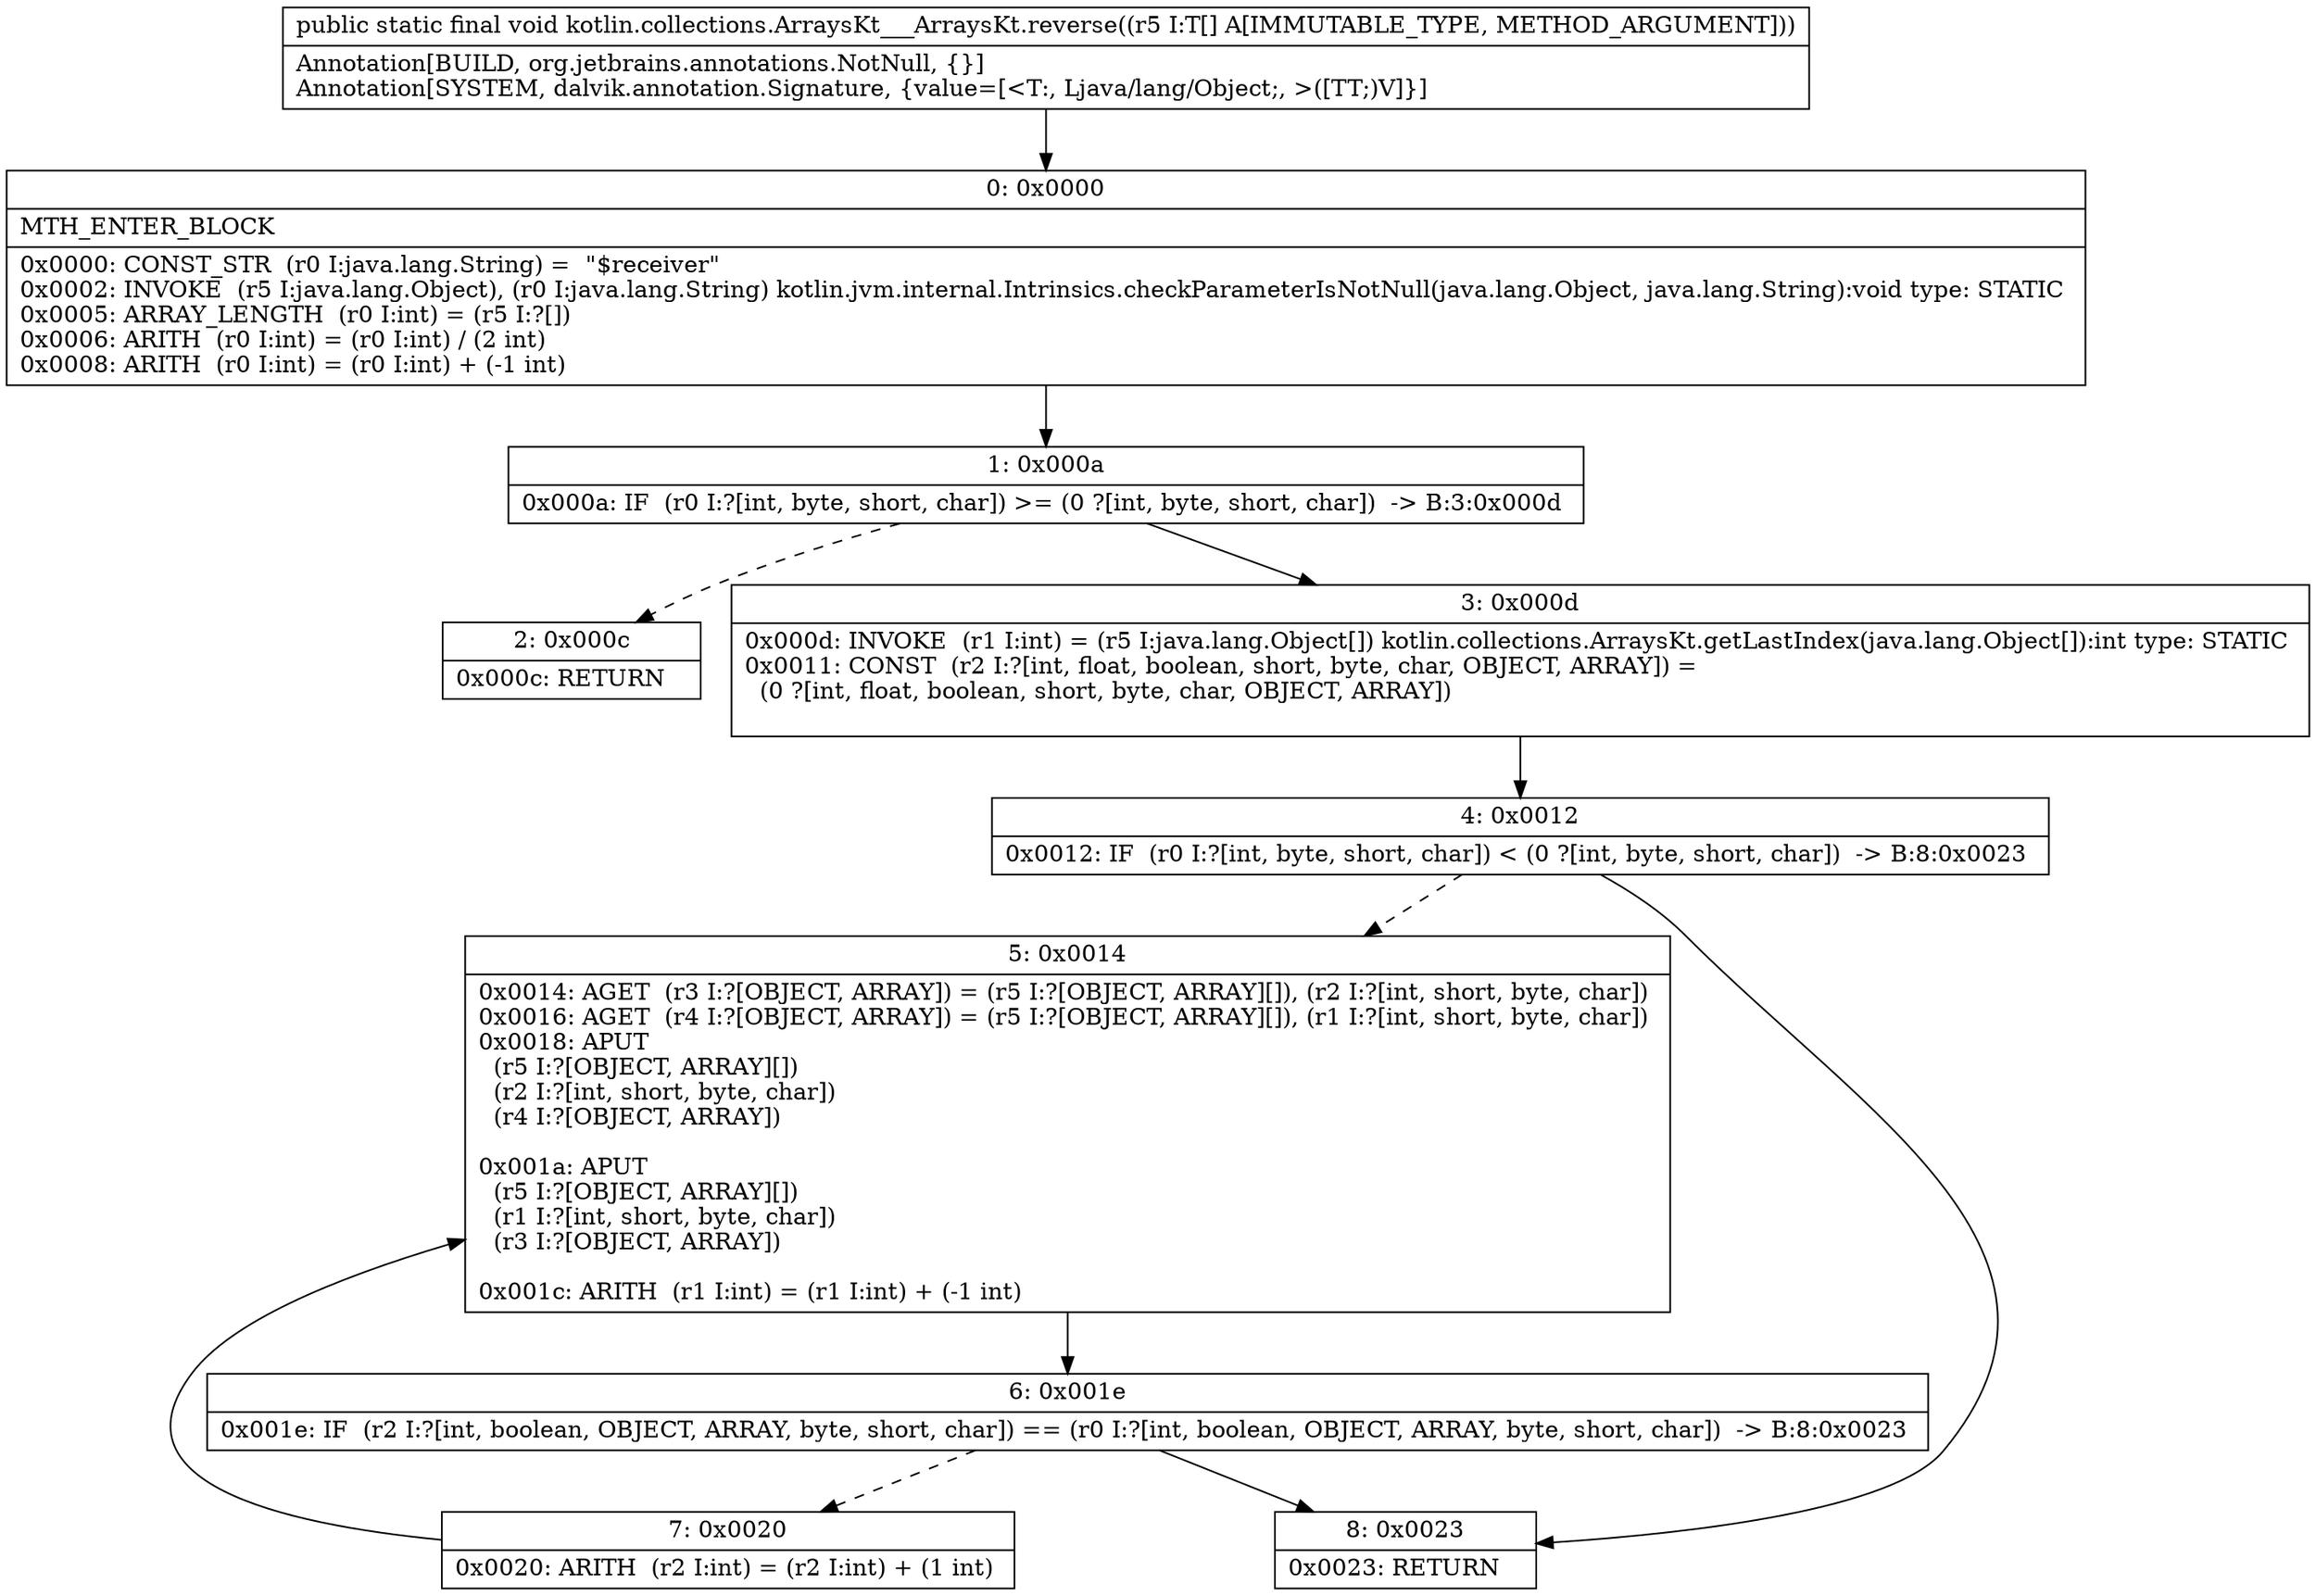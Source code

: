 digraph "CFG forkotlin.collections.ArraysKt___ArraysKt.reverse([Ljava\/lang\/Object;)V" {
Node_0 [shape=record,label="{0\:\ 0x0000|MTH_ENTER_BLOCK\l|0x0000: CONST_STR  (r0 I:java.lang.String) =  \"$receiver\" \l0x0002: INVOKE  (r5 I:java.lang.Object), (r0 I:java.lang.String) kotlin.jvm.internal.Intrinsics.checkParameterIsNotNull(java.lang.Object, java.lang.String):void type: STATIC \l0x0005: ARRAY_LENGTH  (r0 I:int) = (r5 I:?[]) \l0x0006: ARITH  (r0 I:int) = (r0 I:int) \/ (2 int) \l0x0008: ARITH  (r0 I:int) = (r0 I:int) + (\-1 int) \l}"];
Node_1 [shape=record,label="{1\:\ 0x000a|0x000a: IF  (r0 I:?[int, byte, short, char]) \>= (0 ?[int, byte, short, char])  \-\> B:3:0x000d \l}"];
Node_2 [shape=record,label="{2\:\ 0x000c|0x000c: RETURN   \l}"];
Node_3 [shape=record,label="{3\:\ 0x000d|0x000d: INVOKE  (r1 I:int) = (r5 I:java.lang.Object[]) kotlin.collections.ArraysKt.getLastIndex(java.lang.Object[]):int type: STATIC \l0x0011: CONST  (r2 I:?[int, float, boolean, short, byte, char, OBJECT, ARRAY]) = \l  (0 ?[int, float, boolean, short, byte, char, OBJECT, ARRAY])\l \l}"];
Node_4 [shape=record,label="{4\:\ 0x0012|0x0012: IF  (r0 I:?[int, byte, short, char]) \< (0 ?[int, byte, short, char])  \-\> B:8:0x0023 \l}"];
Node_5 [shape=record,label="{5\:\ 0x0014|0x0014: AGET  (r3 I:?[OBJECT, ARRAY]) = (r5 I:?[OBJECT, ARRAY][]), (r2 I:?[int, short, byte, char]) \l0x0016: AGET  (r4 I:?[OBJECT, ARRAY]) = (r5 I:?[OBJECT, ARRAY][]), (r1 I:?[int, short, byte, char]) \l0x0018: APUT  \l  (r5 I:?[OBJECT, ARRAY][])\l  (r2 I:?[int, short, byte, char])\l  (r4 I:?[OBJECT, ARRAY])\l \l0x001a: APUT  \l  (r5 I:?[OBJECT, ARRAY][])\l  (r1 I:?[int, short, byte, char])\l  (r3 I:?[OBJECT, ARRAY])\l \l0x001c: ARITH  (r1 I:int) = (r1 I:int) + (\-1 int) \l}"];
Node_6 [shape=record,label="{6\:\ 0x001e|0x001e: IF  (r2 I:?[int, boolean, OBJECT, ARRAY, byte, short, char]) == (r0 I:?[int, boolean, OBJECT, ARRAY, byte, short, char])  \-\> B:8:0x0023 \l}"];
Node_7 [shape=record,label="{7\:\ 0x0020|0x0020: ARITH  (r2 I:int) = (r2 I:int) + (1 int) \l}"];
Node_8 [shape=record,label="{8\:\ 0x0023|0x0023: RETURN   \l}"];
MethodNode[shape=record,label="{public static final void kotlin.collections.ArraysKt___ArraysKt.reverse((r5 I:T[] A[IMMUTABLE_TYPE, METHOD_ARGUMENT]))  | Annotation[BUILD, org.jetbrains.annotations.NotNull, \{\}]\lAnnotation[SYSTEM, dalvik.annotation.Signature, \{value=[\<T:, Ljava\/lang\/Object;, \>([TT;)V]\}]\l}"];
MethodNode -> Node_0;
Node_0 -> Node_1;
Node_1 -> Node_2[style=dashed];
Node_1 -> Node_3;
Node_3 -> Node_4;
Node_4 -> Node_5[style=dashed];
Node_4 -> Node_8;
Node_5 -> Node_6;
Node_6 -> Node_7[style=dashed];
Node_6 -> Node_8;
Node_7 -> Node_5;
}

